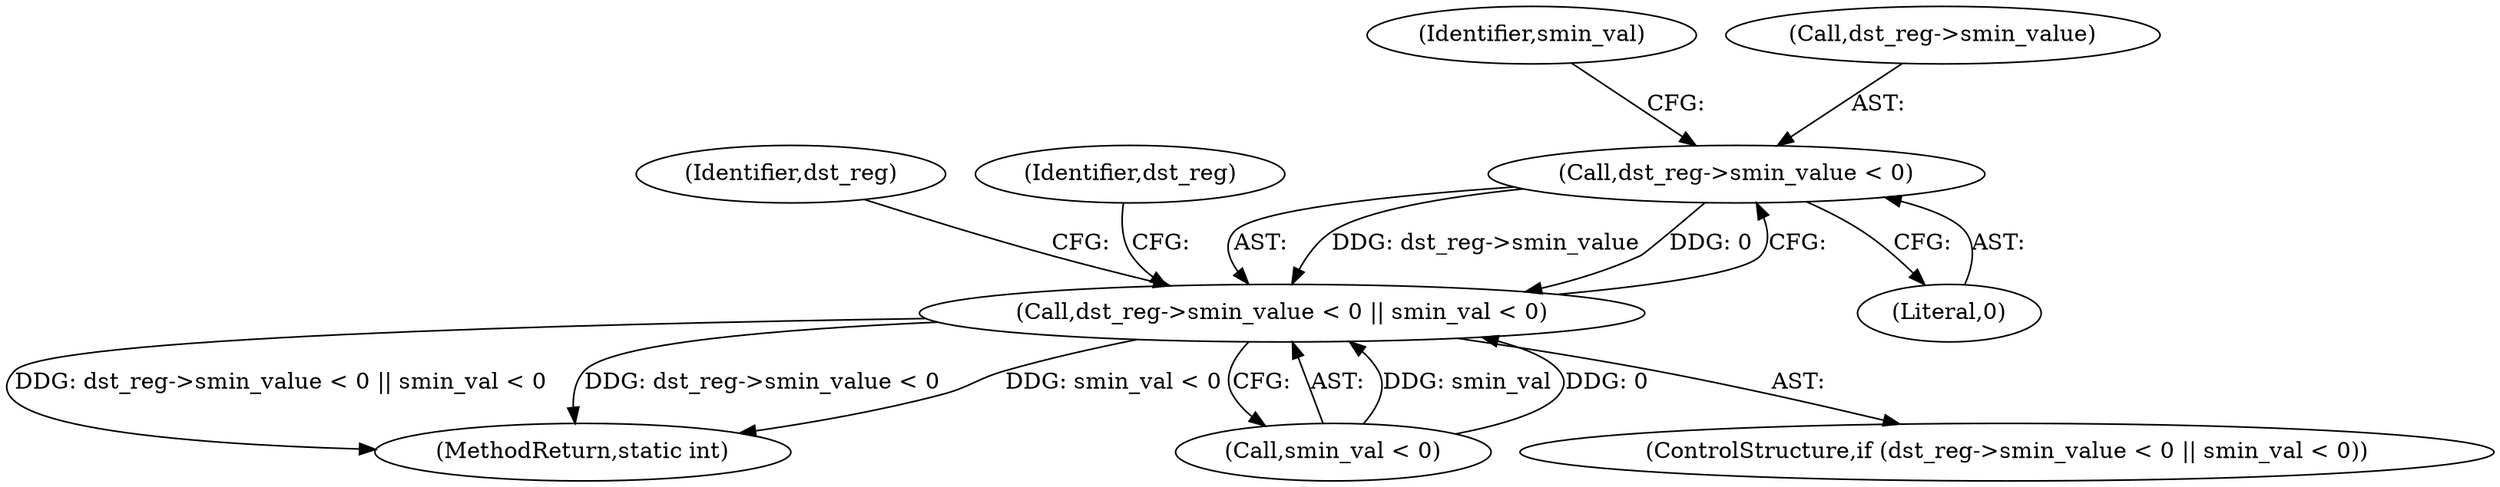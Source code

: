 digraph "0_linux_468f6eafa6c44cb2c5d8aad35e12f06c240a812a@pointer" {
"1000596" [label="(Call,dst_reg->smin_value < 0)"];
"1000595" [label="(Call,dst_reg->smin_value < 0 || smin_val < 0)"];
"1000607" [label="(Identifier,dst_reg)"];
"1000619" [label="(Identifier,dst_reg)"];
"1000602" [label="(Identifier,smin_val)"];
"1000600" [label="(Literal,0)"];
"1000597" [label="(Call,dst_reg->smin_value)"];
"1000601" [label="(Call,smin_val < 0)"];
"1000771" [label="(MethodReturn,static int)"];
"1000595" [label="(Call,dst_reg->smin_value < 0 || smin_val < 0)"];
"1000594" [label="(ControlStructure,if (dst_reg->smin_value < 0 || smin_val < 0))"];
"1000596" [label="(Call,dst_reg->smin_value < 0)"];
"1000596" -> "1000595"  [label="AST: "];
"1000596" -> "1000600"  [label="CFG: "];
"1000597" -> "1000596"  [label="AST: "];
"1000600" -> "1000596"  [label="AST: "];
"1000602" -> "1000596"  [label="CFG: "];
"1000595" -> "1000596"  [label="CFG: "];
"1000596" -> "1000595"  [label="DDG: dst_reg->smin_value"];
"1000596" -> "1000595"  [label="DDG: 0"];
"1000595" -> "1000594"  [label="AST: "];
"1000595" -> "1000601"  [label="CFG: "];
"1000601" -> "1000595"  [label="AST: "];
"1000607" -> "1000595"  [label="CFG: "];
"1000619" -> "1000595"  [label="CFG: "];
"1000595" -> "1000771"  [label="DDG: dst_reg->smin_value < 0 || smin_val < 0"];
"1000595" -> "1000771"  [label="DDG: dst_reg->smin_value < 0"];
"1000595" -> "1000771"  [label="DDG: smin_val < 0"];
"1000601" -> "1000595"  [label="DDG: smin_val"];
"1000601" -> "1000595"  [label="DDG: 0"];
}
